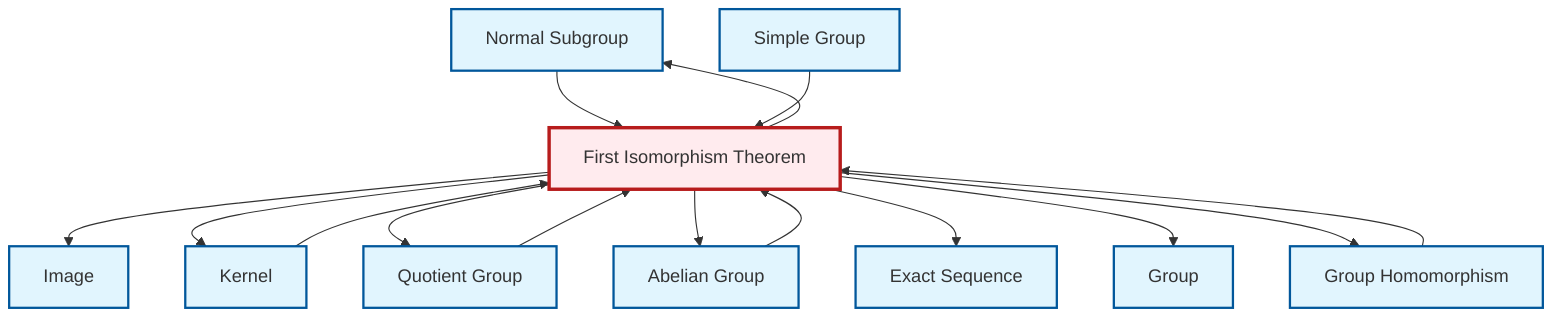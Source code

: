 graph TD
    classDef definition fill:#e1f5fe,stroke:#01579b,stroke-width:2px
    classDef theorem fill:#f3e5f5,stroke:#4a148c,stroke-width:2px
    classDef axiom fill:#fff3e0,stroke:#e65100,stroke-width:2px
    classDef example fill:#e8f5e9,stroke:#1b5e20,stroke-width:2px
    classDef current fill:#ffebee,stroke:#b71c1c,stroke-width:3px
    def-group["Group"]:::definition
    def-image["Image"]:::definition
    def-normal-subgroup["Normal Subgroup"]:::definition
    def-exact-sequence["Exact Sequence"]:::definition
    def-quotient-group["Quotient Group"]:::definition
    def-simple-group["Simple Group"]:::definition
    def-homomorphism["Group Homomorphism"]:::definition
    def-kernel["Kernel"]:::definition
    thm-first-isomorphism["First Isomorphism Theorem"]:::theorem
    def-abelian-group["Abelian Group"]:::definition
    def-quotient-group --> thm-first-isomorphism
    def-abelian-group --> thm-first-isomorphism
    thm-first-isomorphism --> def-image
    thm-first-isomorphism --> def-kernel
    def-kernel --> thm-first-isomorphism
    thm-first-isomorphism --> def-normal-subgroup
    def-normal-subgroup --> thm-first-isomorphism
    thm-first-isomorphism --> def-quotient-group
    thm-first-isomorphism --> def-abelian-group
    thm-first-isomorphism --> def-exact-sequence
    def-homomorphism --> thm-first-isomorphism
    thm-first-isomorphism --> def-group
    def-simple-group --> thm-first-isomorphism
    thm-first-isomorphism --> def-homomorphism
    class thm-first-isomorphism current